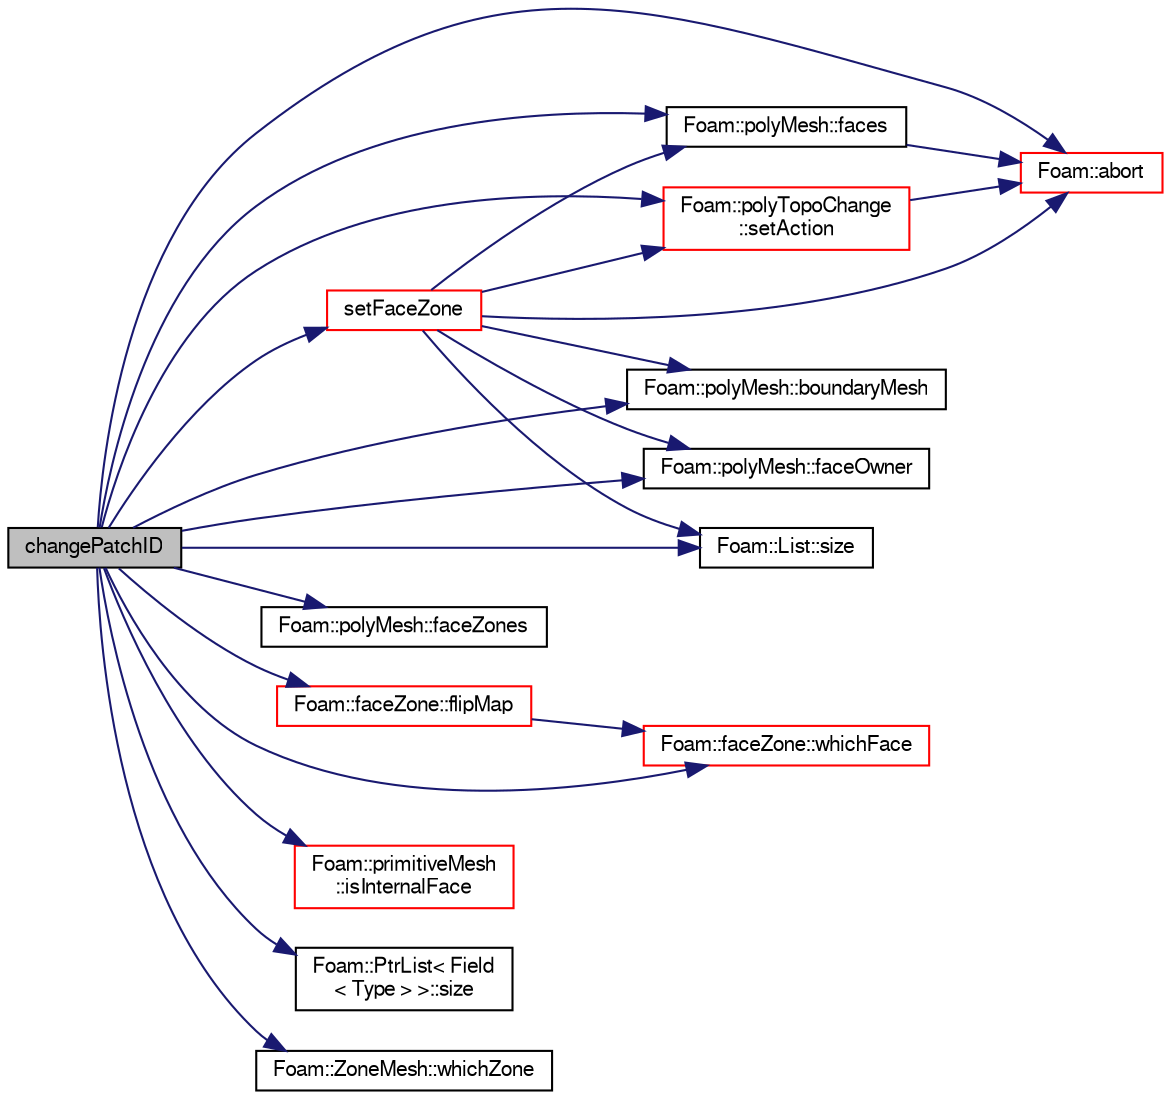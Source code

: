 digraph "changePatchID"
{
  bgcolor="transparent";
  edge [fontname="FreeSans",fontsize="10",labelfontname="FreeSans",labelfontsize="10"];
  node [fontname="FreeSans",fontsize="10",shape=record];
  rankdir="LR";
  Node1497 [label="changePatchID",height=0.2,width=0.4,color="black", fillcolor="grey75", style="filled", fontcolor="black"];
  Node1497 -> Node1498 [color="midnightblue",fontsize="10",style="solid",fontname="FreeSans"];
  Node1498 [label="Foam::abort",height=0.2,width=0.4,color="red",URL="$a21124.html#a447107a607d03e417307c203fa5fb44b"];
  Node1497 -> Node1541 [color="midnightblue",fontsize="10",style="solid",fontname="FreeSans"];
  Node1541 [label="Foam::polyMesh::boundaryMesh",height=0.2,width=0.4,color="black",URL="$a27410.html#a9f2b68c134340291eda6197f47f25484",tooltip="Return boundary mesh. "];
  Node1497 -> Node1542 [color="midnightblue",fontsize="10",style="solid",fontname="FreeSans"];
  Node1542 [label="Foam::polyMesh::faceOwner",height=0.2,width=0.4,color="black",URL="$a27410.html#a57752b49bfee23ca1944c3fb0493974f",tooltip="Return face owner. "];
  Node1497 -> Node1543 [color="midnightblue",fontsize="10",style="solid",fontname="FreeSans"];
  Node1543 [label="Foam::polyMesh::faces",height=0.2,width=0.4,color="black",URL="$a27410.html#a431c0a24765f0bb6d32f6a03ce0e9b57",tooltip="Return raw faces. "];
  Node1543 -> Node1498 [color="midnightblue",fontsize="10",style="solid",fontname="FreeSans"];
  Node1497 -> Node1544 [color="midnightblue",fontsize="10",style="solid",fontname="FreeSans"];
  Node1544 [label="Foam::polyMesh::faceZones",height=0.2,width=0.4,color="black",URL="$a27410.html#af216614a0f9997169eea2cade46dc9ba",tooltip="Return face zone mesh. "];
  Node1497 -> Node1545 [color="midnightblue",fontsize="10",style="solid",fontname="FreeSans"];
  Node1545 [label="Foam::faceZone::flipMap",height=0.2,width=0.4,color="red",URL="$a27510.html#a03ecd61e4e943657de29efcacd488b19",tooltip="Return face flip map. "];
  Node1545 -> Node1906 [color="midnightblue",fontsize="10",style="solid",fontname="FreeSans"];
  Node1906 [label="Foam::faceZone::whichFace",height=0.2,width=0.4,color="red",URL="$a27510.html#a2a776b244e1eea320ab33cc0a21cf56a",tooltip="Helper function to re-direct to zone::localID(...) "];
  Node1497 -> Node1549 [color="midnightblue",fontsize="10",style="solid",fontname="FreeSans"];
  Node1549 [label="Foam::primitiveMesh\l::isInternalFace",height=0.2,width=0.4,color="red",URL="$a27530.html#ae3e48ad9ec4c5132ec7d3d702ad17c9e",tooltip="Return true if given face label is internal to the mesh. "];
  Node1497 -> Node1912 [color="midnightblue",fontsize="10",style="solid",fontname="FreeSans"];
  Node1912 [label="Foam::polyTopoChange\l::setAction",height=0.2,width=0.4,color="red",URL="$a21678.html#a40a23962b792d24f4cb999f5b55aece2",tooltip="For compatibility with polyTopoChange: set topological action. "];
  Node1912 -> Node1498 [color="midnightblue",fontsize="10",style="solid",fontname="FreeSans"];
  Node1497 -> Node1987 [color="midnightblue",fontsize="10",style="solid",fontname="FreeSans"];
  Node1987 [label="setFaceZone",height=0.2,width=0.4,color="red",URL="$a21738.html#af008e8e6eeeba35744ac133ae9d95bbc",tooltip="Set zone ID for a face. "];
  Node1987 -> Node1543 [color="midnightblue",fontsize="10",style="solid",fontname="FreeSans"];
  Node1987 -> Node1560 [color="midnightblue",fontsize="10",style="solid",fontname="FreeSans"];
  Node1560 [label="Foam::List::size",height=0.2,width=0.4,color="black",URL="$a25694.html#a8a5f6fa29bd4b500caf186f60245b384",tooltip="Override size to be inconsistent with allocated storage. "];
  Node1987 -> Node1498 [color="midnightblue",fontsize="10",style="solid",fontname="FreeSans"];
  Node1987 -> Node1912 [color="midnightblue",fontsize="10",style="solid",fontname="FreeSans"];
  Node1987 -> Node1542 [color="midnightblue",fontsize="10",style="solid",fontname="FreeSans"];
  Node1987 -> Node1541 [color="midnightblue",fontsize="10",style="solid",fontname="FreeSans"];
  Node1497 -> Node1560 [color="midnightblue",fontsize="10",style="solid",fontname="FreeSans"];
  Node1497 -> Node1611 [color="midnightblue",fontsize="10",style="solid",fontname="FreeSans"];
  Node1611 [label="Foam::PtrList\< Field\l\< Type \> \>::size",height=0.2,width=0.4,color="black",URL="$a25914.html#a47b3bf30da1eb3ab8076b5fbe00e0494",tooltip="Return the number of elements in the PtrList. "];
  Node1497 -> Node1906 [color="midnightblue",fontsize="10",style="solid",fontname="FreeSans"];
  Node1497 -> Node1990 [color="midnightblue",fontsize="10",style="solid",fontname="FreeSans"];
  Node1990 [label="Foam::ZoneMesh::whichZone",height=0.2,width=0.4,color="black",URL="$a27522.html#ad9948c6afa6162ff01554f71ff676aa2",tooltip="Given a global object index, return the zone it is in. "];
}
